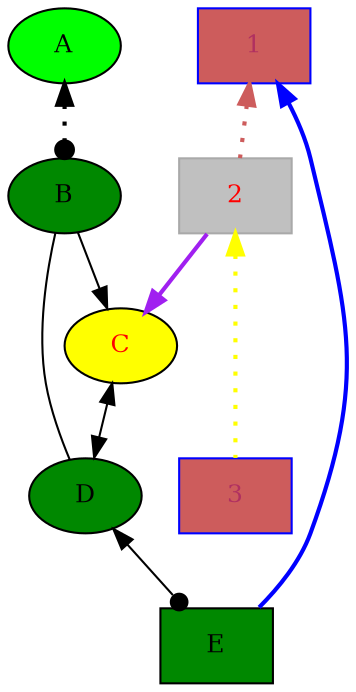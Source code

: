 digraph G {
	graph [splines=true];
	{
		node [style="filled" fillcolor="#008800" fontsize=12 myFancyAttr=awesome foobarbaz=pentabarf];

		A[fillcolor=green];
		B[];
		C[fillcolor=yellow fontcolor=red];
		D[];
		E[shape=box];

		{
			node [shape=box fillcolor=indianred color=blue fontcolor=maroon foobarbaz=pentabarf];
			1[];
			2[fillcolor=gray color=darkgray fontcolor=red];
			3[];
		}

	}
	{
		edge [];
		E -> 1 [color=blue penwidth=2];
		2 -> C [color=purple penwidth=2];
		A -> B [dir=both arrowhead=dot style="dotted" penwidth=2];
		B -> C;
		C -> D [dir=both];
		D -> E [dir=both arrowhead=dot];
		B -> D [dir=none];

		{
			edge [arrowhead=dot color=indianred style="dotted" penwidth=2 dir=back];
			1 -> 2
			2 -> 3 [color=yellow];
		}
	}
	{
		rank=same;
		1;
		A;
	}
	{
		rank=same;
		3;
		D;
	}
}